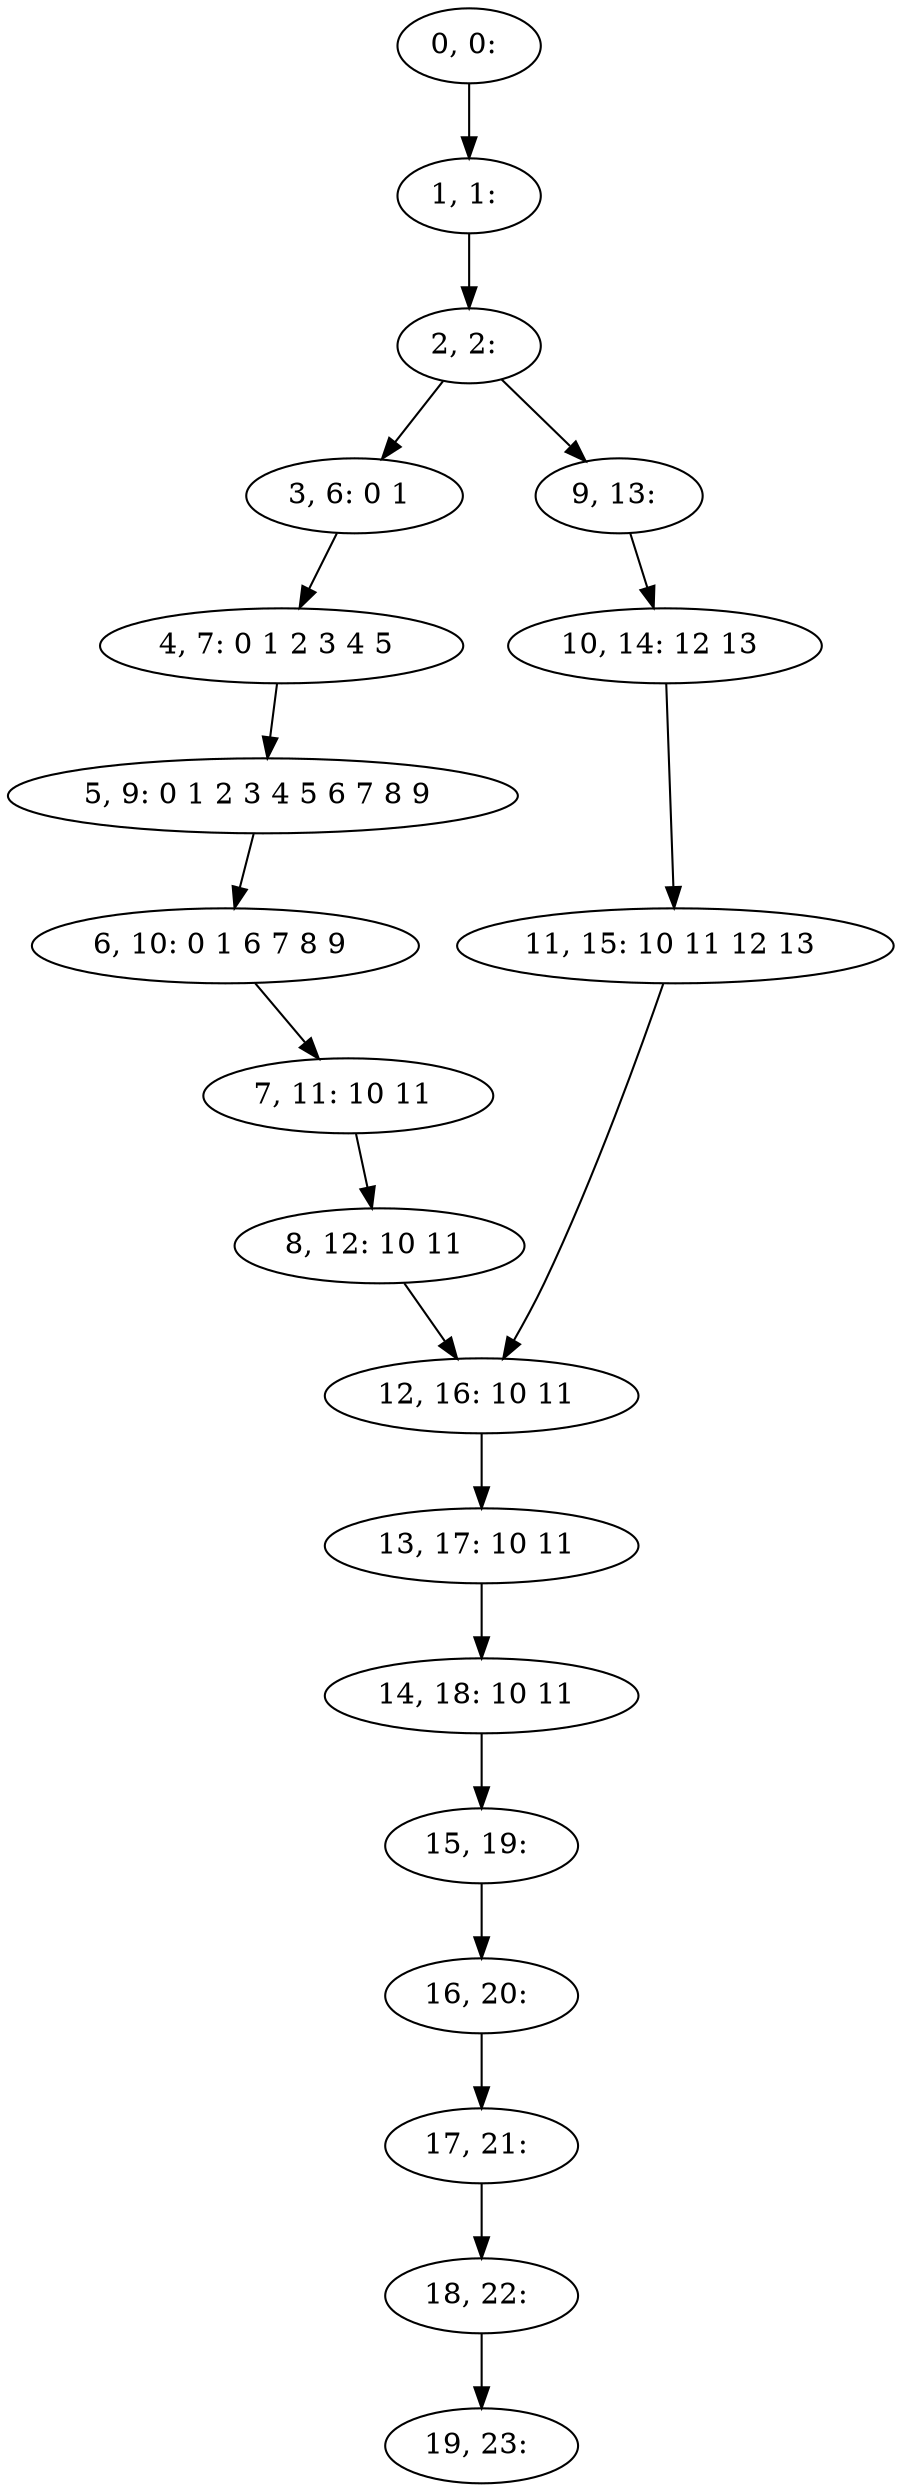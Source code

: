 digraph G {
0[label="0, 0: "];
1[label="1, 1: "];
2[label="2, 2: "];
3[label="3, 6: 0 1 "];
4[label="4, 7: 0 1 2 3 4 5 "];
5[label="5, 9: 0 1 2 3 4 5 6 7 8 9 "];
6[label="6, 10: 0 1 6 7 8 9 "];
7[label="7, 11: 10 11 "];
8[label="8, 12: 10 11 "];
9[label="9, 13: "];
10[label="10, 14: 12 13 "];
11[label="11, 15: 10 11 12 13 "];
12[label="12, 16: 10 11 "];
13[label="13, 17: 10 11 "];
14[label="14, 18: 10 11 "];
15[label="15, 19: "];
16[label="16, 20: "];
17[label="17, 21: "];
18[label="18, 22: "];
19[label="19, 23: "];
0->1 ;
1->2 ;
2->3 ;
2->9 ;
3->4 ;
4->5 ;
5->6 ;
6->7 ;
7->8 ;
8->12 ;
9->10 ;
10->11 ;
11->12 ;
12->13 ;
13->14 ;
14->15 ;
15->16 ;
16->17 ;
17->18 ;
18->19 ;
}

